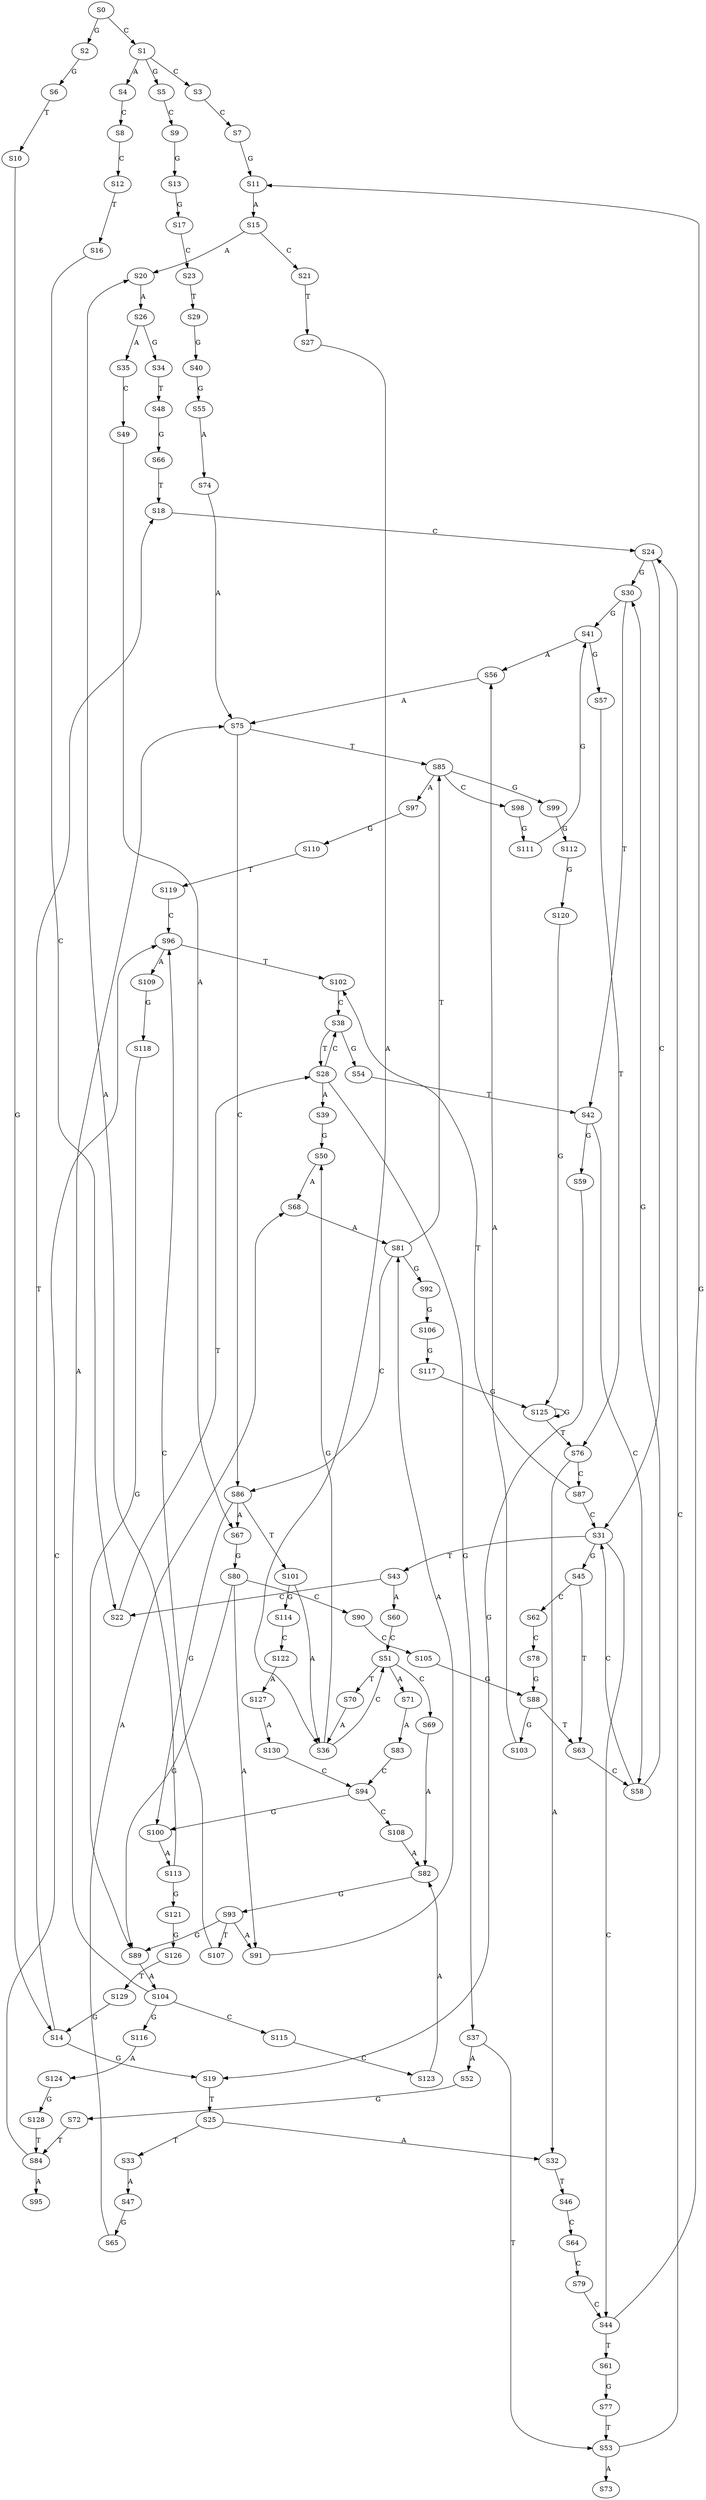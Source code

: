 strict digraph  {
	S0 -> S1 [ label = C ];
	S0 -> S2 [ label = G ];
	S1 -> S3 [ label = C ];
	S1 -> S4 [ label = A ];
	S1 -> S5 [ label = G ];
	S2 -> S6 [ label = G ];
	S3 -> S7 [ label = C ];
	S4 -> S8 [ label = C ];
	S5 -> S9 [ label = C ];
	S6 -> S10 [ label = T ];
	S7 -> S11 [ label = G ];
	S8 -> S12 [ label = C ];
	S9 -> S13 [ label = G ];
	S10 -> S14 [ label = G ];
	S11 -> S15 [ label = A ];
	S12 -> S16 [ label = T ];
	S13 -> S17 [ label = G ];
	S14 -> S18 [ label = T ];
	S14 -> S19 [ label = G ];
	S15 -> S20 [ label = A ];
	S15 -> S21 [ label = C ];
	S16 -> S22 [ label = C ];
	S17 -> S23 [ label = C ];
	S18 -> S24 [ label = C ];
	S19 -> S25 [ label = T ];
	S20 -> S26 [ label = A ];
	S21 -> S27 [ label = T ];
	S22 -> S28 [ label = T ];
	S23 -> S29 [ label = T ];
	S24 -> S30 [ label = G ];
	S24 -> S31 [ label = C ];
	S25 -> S32 [ label = A ];
	S25 -> S33 [ label = T ];
	S26 -> S34 [ label = G ];
	S26 -> S35 [ label = A ];
	S27 -> S36 [ label = A ];
	S28 -> S37 [ label = G ];
	S28 -> S38 [ label = C ];
	S28 -> S39 [ label = A ];
	S29 -> S40 [ label = G ];
	S30 -> S41 [ label = G ];
	S30 -> S42 [ label = T ];
	S31 -> S43 [ label = T ];
	S31 -> S44 [ label = C ];
	S31 -> S45 [ label = G ];
	S32 -> S46 [ label = T ];
	S33 -> S47 [ label = A ];
	S34 -> S48 [ label = T ];
	S35 -> S49 [ label = C ];
	S36 -> S50 [ label = G ];
	S36 -> S51 [ label = C ];
	S37 -> S52 [ label = A ];
	S37 -> S53 [ label = T ];
	S38 -> S28 [ label = T ];
	S38 -> S54 [ label = G ];
	S39 -> S50 [ label = G ];
	S40 -> S55 [ label = G ];
	S41 -> S56 [ label = A ];
	S41 -> S57 [ label = G ];
	S42 -> S58 [ label = C ];
	S42 -> S59 [ label = G ];
	S43 -> S60 [ label = A ];
	S43 -> S22 [ label = C ];
	S44 -> S11 [ label = G ];
	S44 -> S61 [ label = T ];
	S45 -> S62 [ label = C ];
	S45 -> S63 [ label = T ];
	S46 -> S64 [ label = C ];
	S47 -> S65 [ label = G ];
	S48 -> S66 [ label = G ];
	S49 -> S67 [ label = A ];
	S50 -> S68 [ label = A ];
	S51 -> S69 [ label = C ];
	S51 -> S70 [ label = T ];
	S51 -> S71 [ label = A ];
	S52 -> S72 [ label = G ];
	S53 -> S73 [ label = A ];
	S53 -> S24 [ label = C ];
	S54 -> S42 [ label = T ];
	S55 -> S74 [ label = A ];
	S56 -> S75 [ label = A ];
	S57 -> S76 [ label = T ];
	S58 -> S30 [ label = G ];
	S58 -> S31 [ label = C ];
	S59 -> S19 [ label = G ];
	S60 -> S51 [ label = C ];
	S61 -> S77 [ label = G ];
	S62 -> S78 [ label = C ];
	S63 -> S58 [ label = C ];
	S64 -> S79 [ label = C ];
	S65 -> S68 [ label = A ];
	S66 -> S18 [ label = T ];
	S67 -> S80 [ label = G ];
	S68 -> S81 [ label = A ];
	S69 -> S82 [ label = A ];
	S70 -> S36 [ label = A ];
	S71 -> S83 [ label = A ];
	S72 -> S84 [ label = T ];
	S74 -> S75 [ label = A ];
	S75 -> S85 [ label = T ];
	S75 -> S86 [ label = C ];
	S76 -> S32 [ label = A ];
	S76 -> S87 [ label = C ];
	S77 -> S53 [ label = T ];
	S78 -> S88 [ label = G ];
	S79 -> S44 [ label = C ];
	S80 -> S89 [ label = G ];
	S80 -> S90 [ label = C ];
	S80 -> S91 [ label = A ];
	S81 -> S85 [ label = T ];
	S81 -> S86 [ label = C ];
	S81 -> S92 [ label = G ];
	S82 -> S93 [ label = G ];
	S83 -> S94 [ label = C ];
	S84 -> S95 [ label = A ];
	S84 -> S96 [ label = C ];
	S85 -> S97 [ label = A ];
	S85 -> S98 [ label = C ];
	S85 -> S99 [ label = G ];
	S86 -> S67 [ label = A ];
	S86 -> S100 [ label = G ];
	S86 -> S101 [ label = T ];
	S87 -> S31 [ label = C ];
	S87 -> S102 [ label = T ];
	S88 -> S63 [ label = T ];
	S88 -> S103 [ label = G ];
	S89 -> S104 [ label = A ];
	S90 -> S105 [ label = C ];
	S91 -> S81 [ label = A ];
	S92 -> S106 [ label = G ];
	S93 -> S107 [ label = T ];
	S93 -> S89 [ label = G ];
	S93 -> S91 [ label = A ];
	S94 -> S108 [ label = C ];
	S94 -> S100 [ label = G ];
	S96 -> S102 [ label = T ];
	S96 -> S109 [ label = A ];
	S97 -> S110 [ label = G ];
	S98 -> S111 [ label = G ];
	S99 -> S112 [ label = G ];
	S100 -> S113 [ label = A ];
	S101 -> S114 [ label = G ];
	S101 -> S36 [ label = A ];
	S102 -> S38 [ label = C ];
	S103 -> S56 [ label = A ];
	S104 -> S75 [ label = A ];
	S104 -> S115 [ label = C ];
	S104 -> S116 [ label = G ];
	S105 -> S88 [ label = G ];
	S106 -> S117 [ label = G ];
	S107 -> S96 [ label = C ];
	S108 -> S82 [ label = A ];
	S109 -> S118 [ label = G ];
	S110 -> S119 [ label = T ];
	S111 -> S41 [ label = G ];
	S112 -> S120 [ label = G ];
	S113 -> S121 [ label = G ];
	S113 -> S20 [ label = A ];
	S114 -> S122 [ label = C ];
	S115 -> S123 [ label = C ];
	S116 -> S124 [ label = A ];
	S117 -> S125 [ label = G ];
	S118 -> S89 [ label = G ];
	S119 -> S96 [ label = C ];
	S120 -> S125 [ label = G ];
	S121 -> S126 [ label = G ];
	S122 -> S127 [ label = A ];
	S123 -> S82 [ label = A ];
	S124 -> S128 [ label = G ];
	S125 -> S76 [ label = T ];
	S125 -> S125 [ label = G ];
	S126 -> S129 [ label = T ];
	S127 -> S130 [ label = A ];
	S128 -> S84 [ label = T ];
	S129 -> S14 [ label = G ];
	S130 -> S94 [ label = C ];
}
